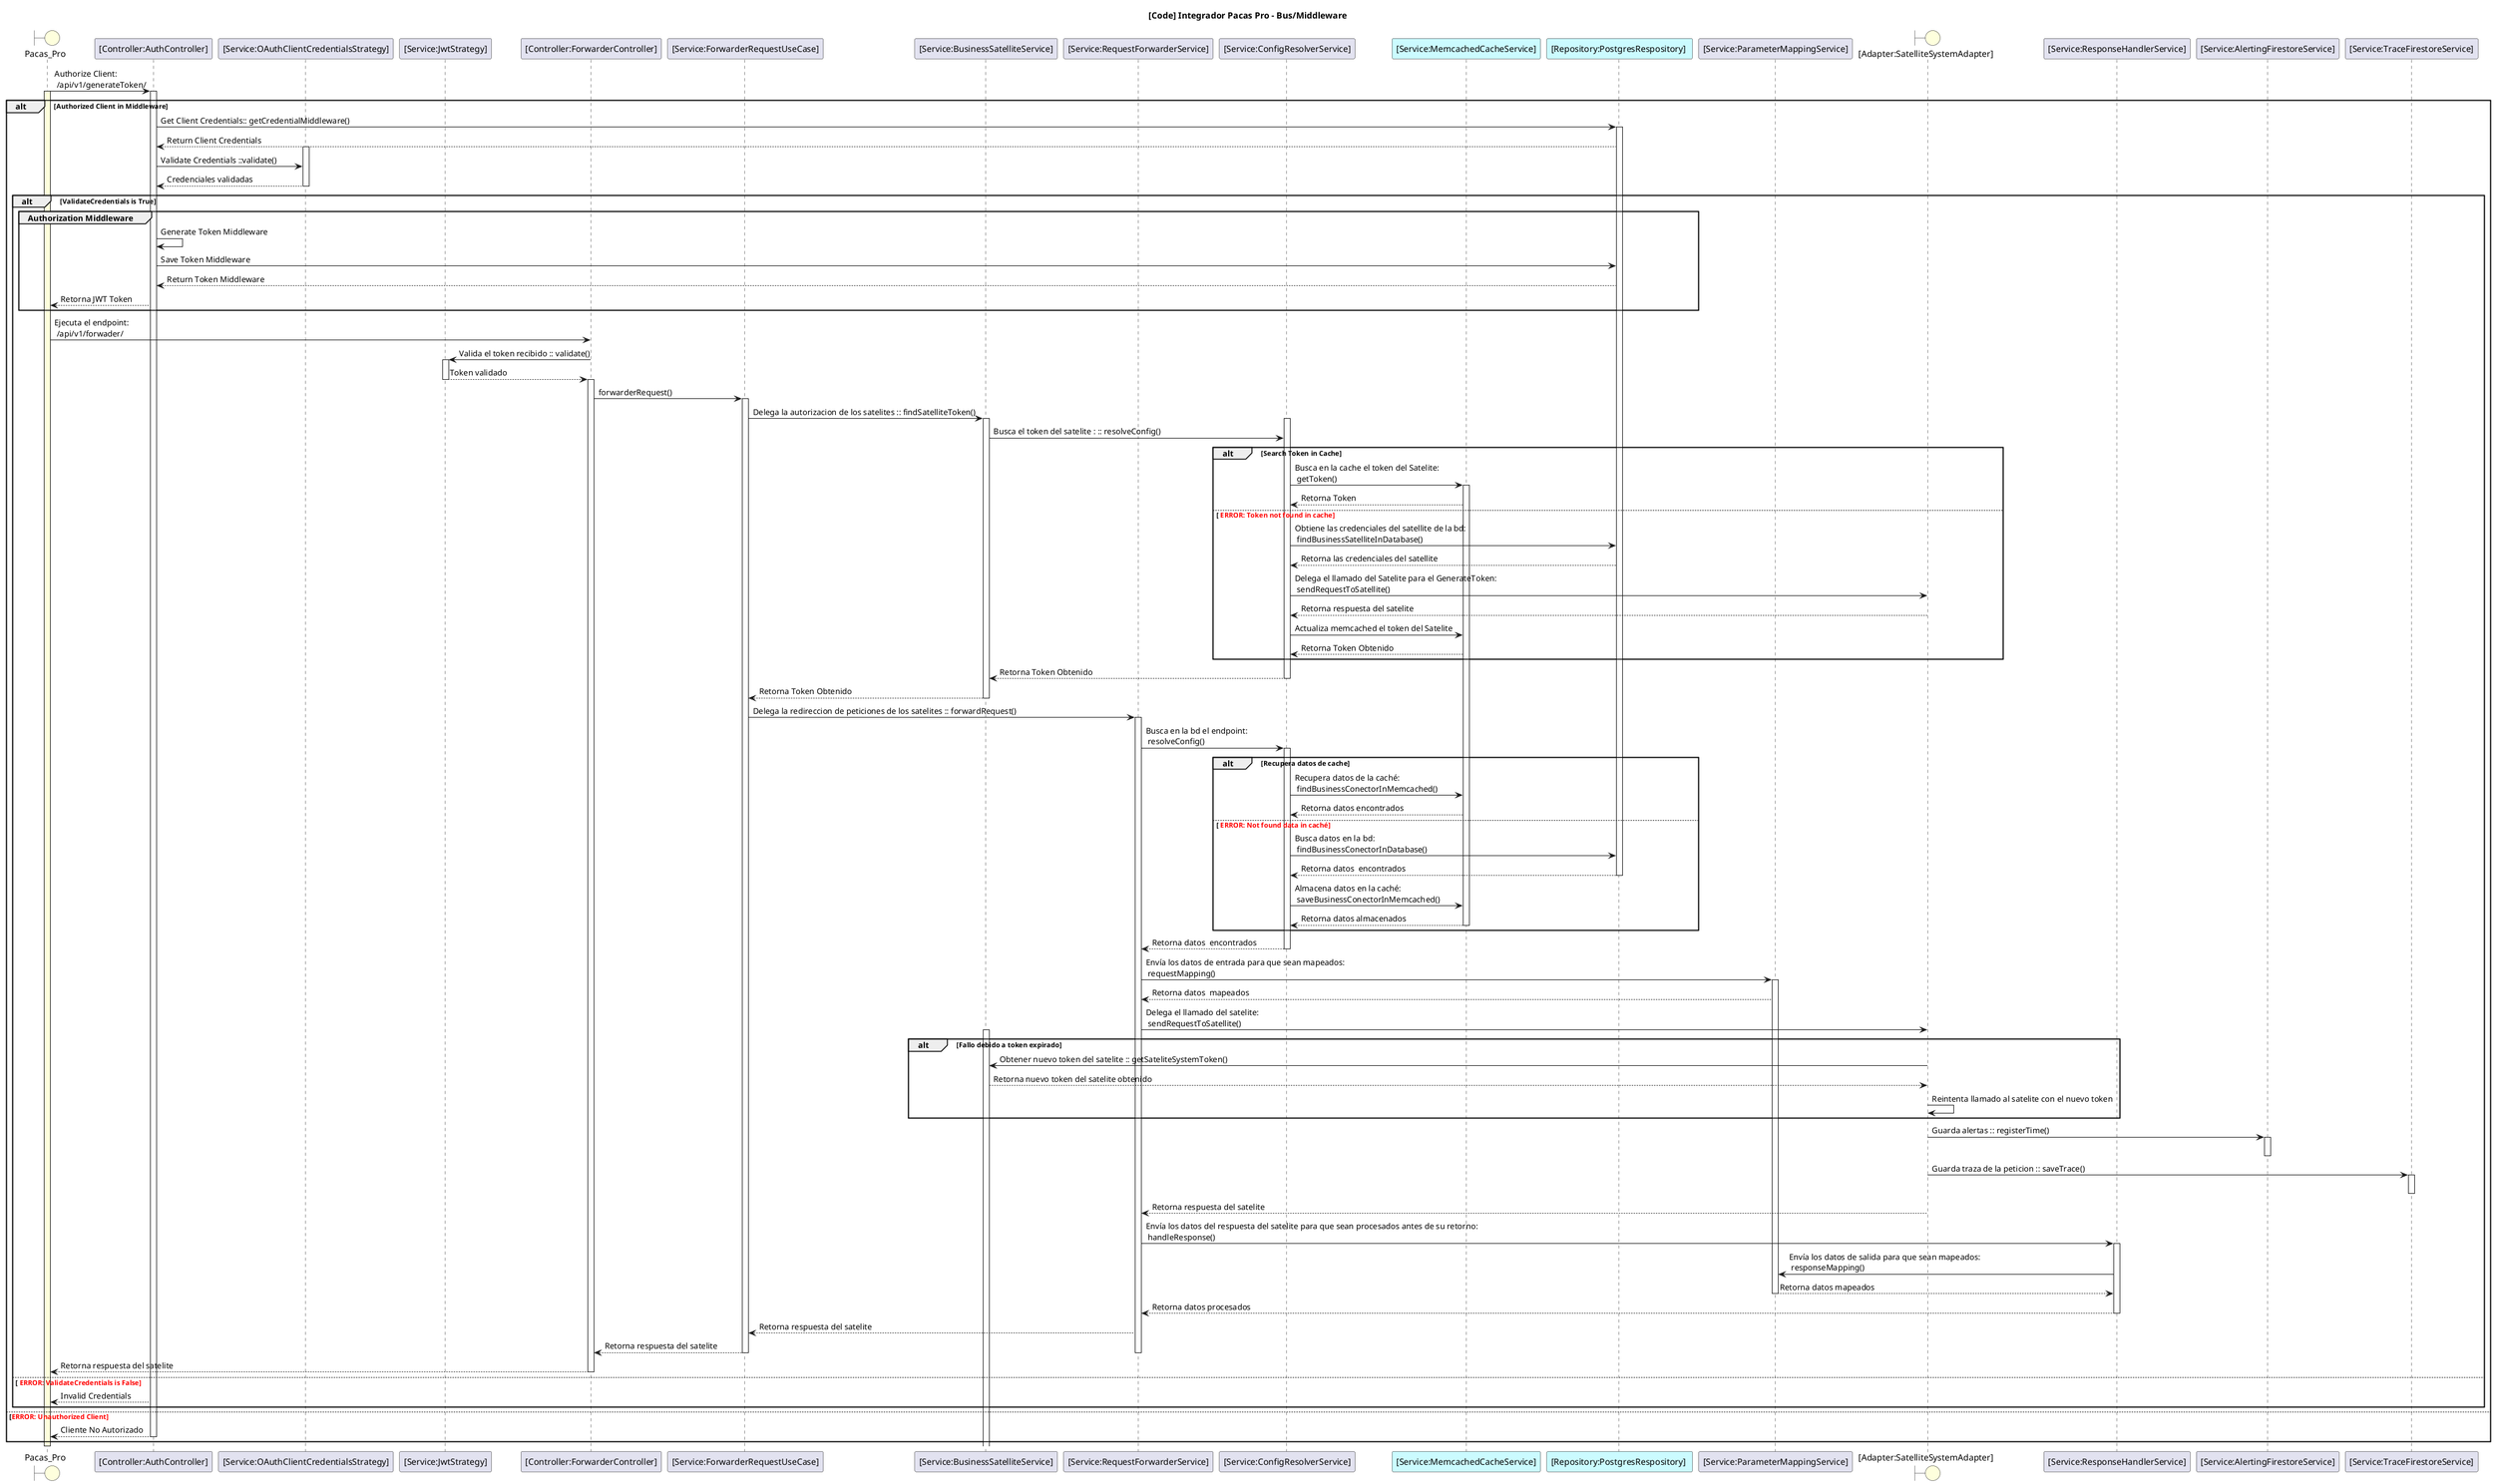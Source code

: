 @startuml "[Code] Integrador Pacas Pro - Bus/Middleware"
    title "[Code] Integrador Pacas Pro - Bus/Middleware"
    boundary Pacas_Pro as Pacas_Pro #FEFFDD
    participant "[Controller:AuthController]" as auth_controller
    participant "[Service:OAuthClientCredentialsStrategy]" as oauth_client_credentials_strategy
    participant "[Service:JwtStrategy]" as jwt_strategy
    participant "[Controller:ForwarderController]" as integrador_controller
    participant  "[Service:ForwarderRequestUseCase]" as forwarder_request_use_case
    participant  "[Service:BusinessSatelliteService]" as business_satellite_service
    participant  "[Service:RequestForwarderService]" as request_forwarder_service
    participant  "[Service:ConfigResolverService]" as config_resolver_service
    participant  "[Service:MemcachedCacheService]" as memcached_cache_service   #CBFBFF
    participant  "[Repository:PostgresRespository] " as postgres_respository   #CBFBFF
    participant  "[Service:ParameterMappingService]" as parameter_mapping_service
    boundary  "[Adapter:SatelliteSystemAdapter]" as satellite_system_adapter #FEFFDD
    participant  "[Service:ResponseHandlerService]" as response_handler_service
    participant  "[Service:AlertingFirestoreService]" as alerting_firestore_service
    participant  "[Service:TraceFirestoreService]" as trace_firestore_service

    
    Pacas_Pro -> auth_controller : Authorize Client: \n /api/v1/generateToken/

    activate Pacas_Pro #FEFFDD
    activate auth_controller
    ALT Authorized Client in Middleware
        auth_controller -> postgres_respository : Get Client Credentials:: getCredentialMiddleware()
        activate postgres_respository
        postgres_respository --> auth_controller : Return Client Credentials

        activate oauth_client_credentials_strategy
        auth_controller -> oauth_client_credentials_strategy : Validate Credentials ::validate()
        oauth_client_credentials_strategy --> auth_controller : Credenciales validadas
        deactivate oauth_client_credentials_strategy

        ALT ValidateCredentials is True
            GROUP Authorization Middleware
                auth_controller -> auth_controller : Generate Token Middleware
                auth_controller -> postgres_respository : Save Token Middleware
                postgres_respository --> auth_controller : Return Token Middleware
                auth_controller --> Pacas_Pro : Retorna JWT Token
            END

            Pacas_Pro -> integrador_controller : Ejecuta el endpoint: \n /api/v1/forwader/
            integrador_controller -> jwt_strategy : Valida el token recibido :: validate()
            activate jwt_strategy
            jwt_strategy--> integrador_controller: Token validado
            deactivate jwt_strategy

            activate integrador_controller
            integrador_controller -> forwarder_request_use_case : forwarderRequest()
            activate forwarder_request_use_case
            forwarder_request_use_case -> business_satellite_service : Delega la autorizacion de los satelites :: findSatelliteToken()
            activate business_satellite_service

            activate config_resolver_service
            business_satellite_service -> config_resolver_service : Busca el token del satelite : :: resolveConfig()

            ALT Search Token in Cache
                config_resolver_service -> memcached_cache_service : Busca en la cache el token del Satelite: \n getToken()
                activate memcached_cache_service 
                memcached_cache_service --> config_resolver_service : Retorna Token
                ' GROUP <font color="red" > Token Expired = TRUE
                '     config_resolver_service -> satellite_system_adapter : Delega el llamado del Satelite para el GenerateToken: \n sendRequestToSatellite()
                '     activate satellite_system_adapter #FEFFDD
                '     satellite_system_adapter --> config_resolver_service : Retorna respuesta del satelite
                '     config_resolver_service -> memcached_cache_service : Actualiza memcached el token del Satelite
                '     memcached_cache_service --> config_resolver_service : Retorna Token Actualizado
                ' END
            ELSE <font color="red" > ERROR: Token not found in cache
                config_resolver_service -> postgres_respository : Obtiene las credenciales del satellite de la bd: \n findBusinessSatelliteInDatabase()
                postgres_respository --> config_resolver_service: Retorna las credenciales del satellite
                config_resolver_service -> satellite_system_adapter : Delega el llamado del Satelite para el GenerateToken: \n sendRequestToSatellite()
                satellite_system_adapter --> config_resolver_service : Retorna respuesta del satelite
                config_resolver_service -> memcached_cache_service : Actualiza memcached el token del Satelite
                memcached_cache_service --> config_resolver_service : Retorna Token Obtenido
            END
            config_resolver_service --> business_satellite_service:  Retorna Token Obtenido
            deactivate config_resolver_service
            business_satellite_service --> forwarder_request_use_case : Retorna Token Obtenido
            deactivate business_satellite_service

            forwarder_request_use_case -> request_forwarder_service: Delega la redireccion de peticiones de los satelites :: forwardRequest()

            activate request_forwarder_service
            request_forwarder_service -> config_resolver_service : Busca en la bd el endpoint: \n resolveConfig()
            activate config_resolver_service
            ALT Recupera datos de cache
                config_resolver_service -> memcached_cache_service : Recupera datos de la caché: \n findBusinessConectorInMemcached()
                memcached_cache_service --> config_resolver_service : Retorna datos encontrados
                
            ELSE <font color="red" > ERROR: Not found data in caché
                config_resolver_service -> postgres_respository : Busca datos en la bd: \n findBusinessConectorInDatabase()
                postgres_respository --> config_resolver_service : Retorna datos  encontrados
                deactivate postgres_respository
                config_resolver_service -> memcached_cache_service : Almacena datos en la caché: \n saveBusinessConectorInMemcached()
                memcached_cache_service --> config_resolver_service : Retorna datos almacenados
                deactivate memcached_cache_service
             
            END

            config_resolver_service --> request_forwarder_service : Retorna datos  encontrados
            deactivate config_resolver_service
            request_forwarder_service -> parameter_mapping_service : Envía los datos de entrada para que sean mapeados: \n requestMapping()
            activate parameter_mapping_service
            parameter_mapping_service --> request_forwarder_service : Retorna datos  mapeados
            request_forwarder_service -> satellite_system_adapter : Delega el llamado del satelite: \n sendRequestToSatellite()
            
            ALT Fallo debido a token expirado
                activate business_satellite_service
                satellite_system_adapter ->  business_satellite_service: Obtener nuevo token del satelite :: getSateliteSystemToken()
                business_satellite_service --> satellite_system_adapter: Retorna nuevo token del satelite obtenido                
                satellite_system_adapter -> satellite_system_adapter: Reintenta llamado al satelite con el nuevo token                
                
            END

            satellite_system_adapter -> alerting_firestore_service: Guarda alertas :: registerTime()
            activate alerting_firestore_service
            deactivate alerting_firestore_service

            satellite_system_adapter -> trace_firestore_service: Guarda traza de la peticion :: saveTrace()
            activate trace_firestore_service
            deactivate trace_firestore_service

            satellite_system_adapter --> request_forwarder_service : Retorna respuesta del satelite
            deactivate satellite_system_adapter
            request_forwarder_service -> response_handler_service : Envía los datos del respuesta del satelite para que sean procesados antes de su retorno: \n handleResponse()
            activate response_handler_service
            response_handler_service -> parameter_mapping_service : Envía los datos de salida para que sean mapeados: \n responseMapping()
            parameter_mapping_service --> response_handler_service : Retorna datos mapeados
            deactivate parameter_mapping_service
            response_handler_service --> request_forwarder_service : Retorna datos procesados
            deactivate response_handler_service
            request_forwarder_service --> forwarder_request_use_case : Retorna respuesta del satelite
            forwarder_request_use_case --> integrador_controller : Retorna respuesta del satelite

            deactivate request_forwarder_service
            deactivate forwarder_request_use_case

            integrador_controller --> Pacas_Pro : Retorna respuesta del satelite
            deactivate integrador_controller
        ELSE <font color="red" > ERROR: ValidateCredentials is False
            auth_controller --> Pacas_Pro : Invalid Credentials
        END
    ELSE  <font color="red" >ERROR: Unauthorized Client 
        auth_controller --> Pacas_Pro : Cliente No Autorizado
        deactivate auth_controller
    END
    
 deactivate Pacas_Pro
@enduml
